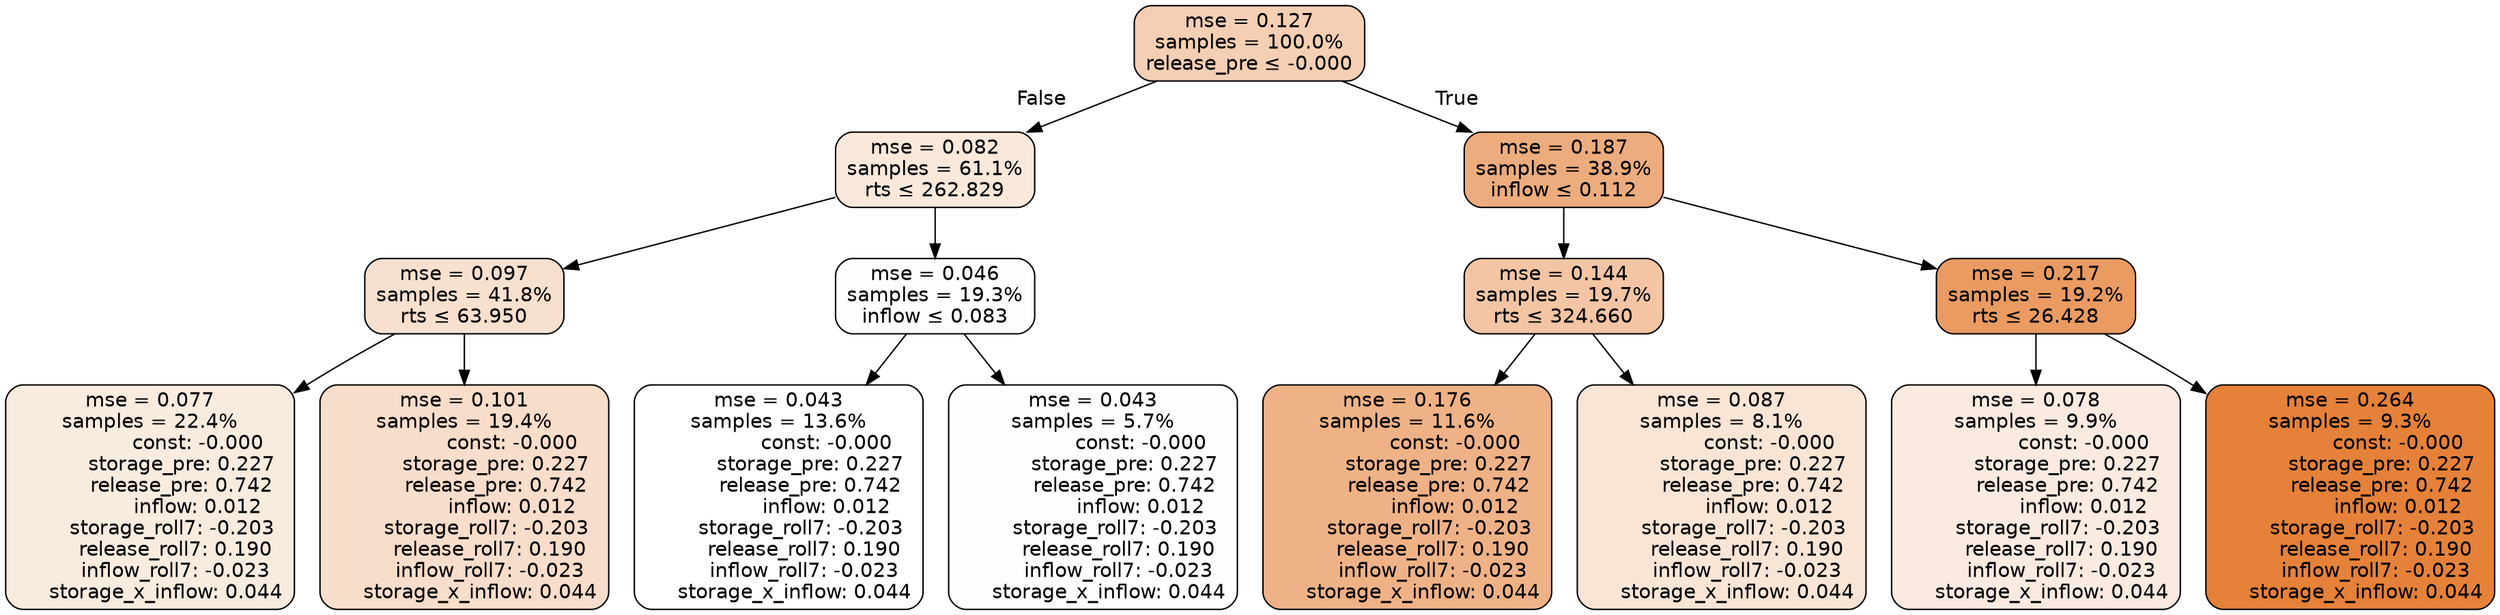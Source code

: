 digraph tree {
node [shape=rectangle, style="filled, rounded", color="black", fontname=helvetica] ;
edge [fontname=helvetica] ;
	"0" [label="mse = 0.127
samples = 100.0%
release_pre &le; -0.000", fillcolor="#f5cfb3"]
	"1" [label="mse = 0.082
samples = 61.1%
rts &le; 262.829", fillcolor="#fae8db"]
	"2" [label="mse = 0.097
samples = 41.8%
rts &le; 63.950", fillcolor="#f8e0ce"]
	"3" [label="mse = 0.077
samples = 22.4%
               const: -0.000
          storage_pre: 0.227
          release_pre: 0.742
               inflow: 0.012
       storage_roll7: -0.203
        release_roll7: 0.190
        inflow_roll7: -0.023
     storage_x_inflow: 0.044", fillcolor="#faebdf"]
	"4" [label="mse = 0.101
samples = 19.4%
               const: -0.000
          storage_pre: 0.227
          release_pre: 0.742
               inflow: 0.012
       storage_roll7: -0.203
        release_roll7: 0.190
        inflow_roll7: -0.023
     storage_x_inflow: 0.044", fillcolor="#f8ddca"]
	"5" [label="mse = 0.046
samples = 19.3%
inflow &le; 0.083", fillcolor="#fefdfc"]
	"6" [label="mse = 0.043
samples = 13.6%
               const: -0.000
          storage_pre: 0.227
          release_pre: 0.742
               inflow: 0.012
       storage_roll7: -0.203
        release_roll7: 0.190
        inflow_roll7: -0.023
     storage_x_inflow: 0.044", fillcolor="#ffffff"]
	"7" [label="mse = 0.043
samples = 5.7%
               const: -0.000
          storage_pre: 0.227
          release_pre: 0.742
               inflow: 0.012
       storage_roll7: -0.203
        release_roll7: 0.190
        inflow_roll7: -0.023
     storage_x_inflow: 0.044", fillcolor="#fefefe"]
	"8" [label="mse = 0.187
samples = 38.9%
inflow &le; 0.112", fillcolor="#edac7d"]
	"9" [label="mse = 0.144
samples = 19.7%
rts &le; 324.660", fillcolor="#f3c5a4"]
	"10" [label="mse = 0.176
samples = 11.6%
               const: -0.000
          storage_pre: 0.227
          release_pre: 0.742
               inflow: 0.012
       storage_roll7: -0.203
        release_roll7: 0.190
        inflow_roll7: -0.023
     storage_x_inflow: 0.044", fillcolor="#efb287"]
	"11" [label="mse = 0.087
samples = 8.1%
               const: -0.000
          storage_pre: 0.227
          release_pre: 0.742
               inflow: 0.012
       storage_roll7: -0.203
        release_roll7: 0.190
        inflow_roll7: -0.023
     storage_x_inflow: 0.044", fillcolor="#f9e5d6"]
	"12" [label="mse = 0.217
samples = 19.2%
rts &le; 26.428", fillcolor="#ea9b62"]
	"13" [label="mse = 0.078
samples = 9.9%
               const: -0.000
          storage_pre: 0.227
          release_pre: 0.742
               inflow: 0.012
       storage_roll7: -0.203
        release_roll7: 0.190
        inflow_roll7: -0.023
     storage_x_inflow: 0.044", fillcolor="#faeadf"]
	"14" [label="mse = 0.264
samples = 9.3%
               const: -0.000
          storage_pre: 0.227
          release_pre: 0.742
               inflow: 0.012
       storage_roll7: -0.203
        release_roll7: 0.190
        inflow_roll7: -0.023
     storage_x_inflow: 0.044", fillcolor="#e58139"]

	"0" -> "1" [labeldistance=2.5, labelangle=45, headlabel="False"]
	"1" -> "2"
	"2" -> "3"
	"2" -> "4"
	"1" -> "5"
	"5" -> "6"
	"5" -> "7"
	"0" -> "8" [labeldistance=2.5, labelangle=-45, headlabel="True"]
	"8" -> "9"
	"9" -> "10"
	"9" -> "11"
	"8" -> "12"
	"12" -> "13"
	"12" -> "14"
}